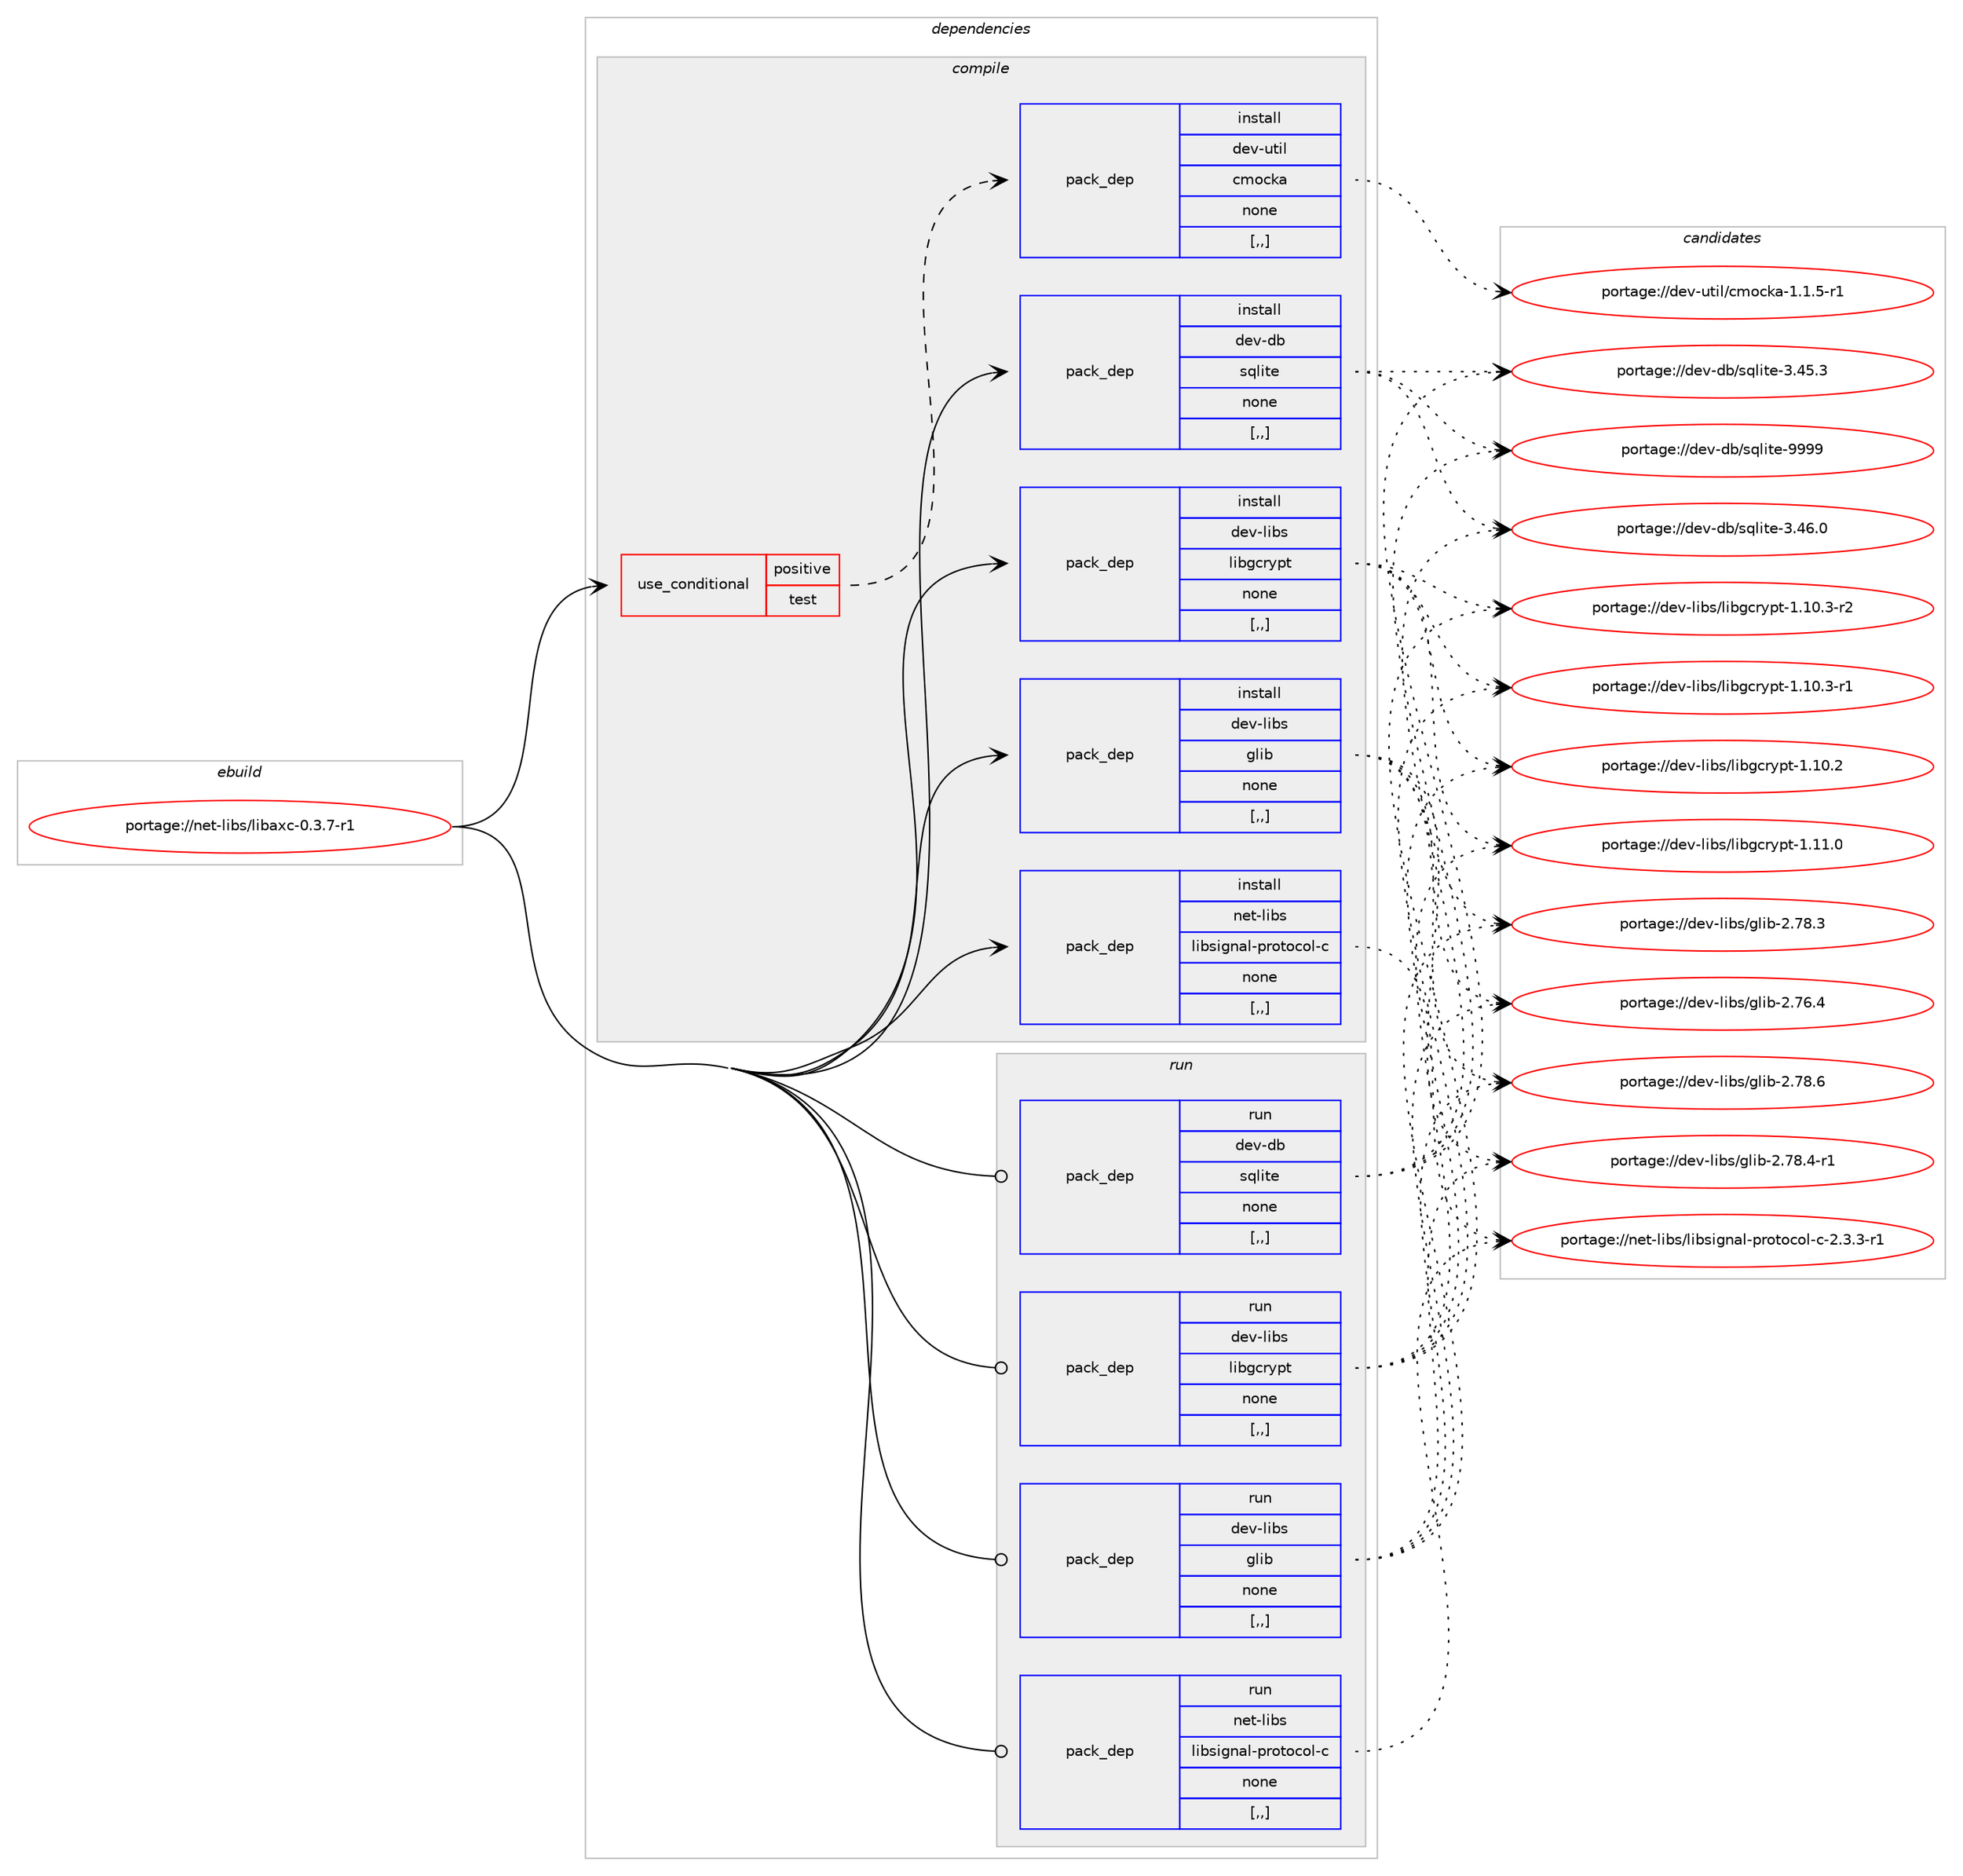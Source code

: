digraph prolog {

# *************
# Graph options
# *************

newrank=true;
concentrate=true;
compound=true;
graph [rankdir=LR,fontname=Helvetica,fontsize=10,ranksep=1.5];#, ranksep=2.5, nodesep=0.2];
edge  [arrowhead=vee];
node  [fontname=Helvetica,fontsize=10];

# **********
# The ebuild
# **********

subgraph cluster_leftcol {
color=gray;
label=<<i>ebuild</i>>;
id [label="portage://net-libs/libaxc-0.3.7-r1", color=red, width=4, href="../net-libs/libaxc-0.3.7-r1.svg"];
}

# ****************
# The dependencies
# ****************

subgraph cluster_midcol {
color=gray;
label=<<i>dependencies</i>>;
subgraph cluster_compile {
fillcolor="#eeeeee";
style=filled;
label=<<i>compile</i>>;
subgraph cond93497 {
dependency358814 [label=<<TABLE BORDER="0" CELLBORDER="1" CELLSPACING="0" CELLPADDING="4"><TR><TD ROWSPAN="3" CELLPADDING="10">use_conditional</TD></TR><TR><TD>positive</TD></TR><TR><TD>test</TD></TR></TABLE>>, shape=none, color=red];
subgraph pack262672 {
dependency358815 [label=<<TABLE BORDER="0" CELLBORDER="1" CELLSPACING="0" CELLPADDING="4" WIDTH="220"><TR><TD ROWSPAN="6" CELLPADDING="30">pack_dep</TD></TR><TR><TD WIDTH="110">install</TD></TR><TR><TD>dev-util</TD></TR><TR><TD>cmocka</TD></TR><TR><TD>none</TD></TR><TR><TD>[,,]</TD></TR></TABLE>>, shape=none, color=blue];
}
dependency358814:e -> dependency358815:w [weight=20,style="dashed",arrowhead="vee"];
}
id:e -> dependency358814:w [weight=20,style="solid",arrowhead="vee"];
subgraph pack262673 {
dependency358816 [label=<<TABLE BORDER="0" CELLBORDER="1" CELLSPACING="0" CELLPADDING="4" WIDTH="220"><TR><TD ROWSPAN="6" CELLPADDING="30">pack_dep</TD></TR><TR><TD WIDTH="110">install</TD></TR><TR><TD>dev-db</TD></TR><TR><TD>sqlite</TD></TR><TR><TD>none</TD></TR><TR><TD>[,,]</TD></TR></TABLE>>, shape=none, color=blue];
}
id:e -> dependency358816:w [weight=20,style="solid",arrowhead="vee"];
subgraph pack262674 {
dependency358817 [label=<<TABLE BORDER="0" CELLBORDER="1" CELLSPACING="0" CELLPADDING="4" WIDTH="220"><TR><TD ROWSPAN="6" CELLPADDING="30">pack_dep</TD></TR><TR><TD WIDTH="110">install</TD></TR><TR><TD>dev-libs</TD></TR><TR><TD>glib</TD></TR><TR><TD>none</TD></TR><TR><TD>[,,]</TD></TR></TABLE>>, shape=none, color=blue];
}
id:e -> dependency358817:w [weight=20,style="solid",arrowhead="vee"];
subgraph pack262675 {
dependency358818 [label=<<TABLE BORDER="0" CELLBORDER="1" CELLSPACING="0" CELLPADDING="4" WIDTH="220"><TR><TD ROWSPAN="6" CELLPADDING="30">pack_dep</TD></TR><TR><TD WIDTH="110">install</TD></TR><TR><TD>dev-libs</TD></TR><TR><TD>libgcrypt</TD></TR><TR><TD>none</TD></TR><TR><TD>[,,]</TD></TR></TABLE>>, shape=none, color=blue];
}
id:e -> dependency358818:w [weight=20,style="solid",arrowhead="vee"];
subgraph pack262676 {
dependency358819 [label=<<TABLE BORDER="0" CELLBORDER="1" CELLSPACING="0" CELLPADDING="4" WIDTH="220"><TR><TD ROWSPAN="6" CELLPADDING="30">pack_dep</TD></TR><TR><TD WIDTH="110">install</TD></TR><TR><TD>net-libs</TD></TR><TR><TD>libsignal-protocol-c</TD></TR><TR><TD>none</TD></TR><TR><TD>[,,]</TD></TR></TABLE>>, shape=none, color=blue];
}
id:e -> dependency358819:w [weight=20,style="solid",arrowhead="vee"];
}
subgraph cluster_compileandrun {
fillcolor="#eeeeee";
style=filled;
label=<<i>compile and run</i>>;
}
subgraph cluster_run {
fillcolor="#eeeeee";
style=filled;
label=<<i>run</i>>;
subgraph pack262677 {
dependency358820 [label=<<TABLE BORDER="0" CELLBORDER="1" CELLSPACING="0" CELLPADDING="4" WIDTH="220"><TR><TD ROWSPAN="6" CELLPADDING="30">pack_dep</TD></TR><TR><TD WIDTH="110">run</TD></TR><TR><TD>dev-db</TD></TR><TR><TD>sqlite</TD></TR><TR><TD>none</TD></TR><TR><TD>[,,]</TD></TR></TABLE>>, shape=none, color=blue];
}
id:e -> dependency358820:w [weight=20,style="solid",arrowhead="odot"];
subgraph pack262678 {
dependency358821 [label=<<TABLE BORDER="0" CELLBORDER="1" CELLSPACING="0" CELLPADDING="4" WIDTH="220"><TR><TD ROWSPAN="6" CELLPADDING="30">pack_dep</TD></TR><TR><TD WIDTH="110">run</TD></TR><TR><TD>dev-libs</TD></TR><TR><TD>glib</TD></TR><TR><TD>none</TD></TR><TR><TD>[,,]</TD></TR></TABLE>>, shape=none, color=blue];
}
id:e -> dependency358821:w [weight=20,style="solid",arrowhead="odot"];
subgraph pack262679 {
dependency358822 [label=<<TABLE BORDER="0" CELLBORDER="1" CELLSPACING="0" CELLPADDING="4" WIDTH="220"><TR><TD ROWSPAN="6" CELLPADDING="30">pack_dep</TD></TR><TR><TD WIDTH="110">run</TD></TR><TR><TD>dev-libs</TD></TR><TR><TD>libgcrypt</TD></TR><TR><TD>none</TD></TR><TR><TD>[,,]</TD></TR></TABLE>>, shape=none, color=blue];
}
id:e -> dependency358822:w [weight=20,style="solid",arrowhead="odot"];
subgraph pack262680 {
dependency358823 [label=<<TABLE BORDER="0" CELLBORDER="1" CELLSPACING="0" CELLPADDING="4" WIDTH="220"><TR><TD ROWSPAN="6" CELLPADDING="30">pack_dep</TD></TR><TR><TD WIDTH="110">run</TD></TR><TR><TD>net-libs</TD></TR><TR><TD>libsignal-protocol-c</TD></TR><TR><TD>none</TD></TR><TR><TD>[,,]</TD></TR></TABLE>>, shape=none, color=blue];
}
id:e -> dependency358823:w [weight=20,style="solid",arrowhead="odot"];
}
}

# **************
# The candidates
# **************

subgraph cluster_choices {
rank=same;
color=gray;
label=<<i>candidates</i>>;

subgraph choice262672 {
color=black;
nodesep=1;
choice10010111845117116105108479910911199107974549464946534511449 [label="portage://dev-util/cmocka-1.1.5-r1", color=red, width=4,href="../dev-util/cmocka-1.1.5-r1.svg"];
dependency358815:e -> choice10010111845117116105108479910911199107974549464946534511449:w [style=dotted,weight="100"];
}
subgraph choice262673 {
color=black;
nodesep=1;
choice1001011184510098471151131081051161014557575757 [label="portage://dev-db/sqlite-9999", color=red, width=4,href="../dev-db/sqlite-9999.svg"];
choice10010111845100984711511310810511610145514652544648 [label="portage://dev-db/sqlite-3.46.0", color=red, width=4,href="../dev-db/sqlite-3.46.0.svg"];
choice10010111845100984711511310810511610145514652534651 [label="portage://dev-db/sqlite-3.45.3", color=red, width=4,href="../dev-db/sqlite-3.45.3.svg"];
dependency358816:e -> choice1001011184510098471151131081051161014557575757:w [style=dotted,weight="100"];
dependency358816:e -> choice10010111845100984711511310810511610145514652544648:w [style=dotted,weight="100"];
dependency358816:e -> choice10010111845100984711511310810511610145514652534651:w [style=dotted,weight="100"];
}
subgraph choice262674 {
color=black;
nodesep=1;
choice1001011184510810598115471031081059845504655564654 [label="portage://dev-libs/glib-2.78.6", color=red, width=4,href="../dev-libs/glib-2.78.6.svg"];
choice10010111845108105981154710310810598455046555646524511449 [label="portage://dev-libs/glib-2.78.4-r1", color=red, width=4,href="../dev-libs/glib-2.78.4-r1.svg"];
choice1001011184510810598115471031081059845504655564651 [label="portage://dev-libs/glib-2.78.3", color=red, width=4,href="../dev-libs/glib-2.78.3.svg"];
choice1001011184510810598115471031081059845504655544652 [label="portage://dev-libs/glib-2.76.4", color=red, width=4,href="../dev-libs/glib-2.76.4.svg"];
dependency358817:e -> choice1001011184510810598115471031081059845504655564654:w [style=dotted,weight="100"];
dependency358817:e -> choice10010111845108105981154710310810598455046555646524511449:w [style=dotted,weight="100"];
dependency358817:e -> choice1001011184510810598115471031081059845504655564651:w [style=dotted,weight="100"];
dependency358817:e -> choice1001011184510810598115471031081059845504655544652:w [style=dotted,weight="100"];
}
subgraph choice262675 {
color=black;
nodesep=1;
choice100101118451081059811547108105981039911412111211645494649494648 [label="portage://dev-libs/libgcrypt-1.11.0", color=red, width=4,href="../dev-libs/libgcrypt-1.11.0.svg"];
choice1001011184510810598115471081059810399114121112116454946494846514511450 [label="portage://dev-libs/libgcrypt-1.10.3-r2", color=red, width=4,href="../dev-libs/libgcrypt-1.10.3-r2.svg"];
choice1001011184510810598115471081059810399114121112116454946494846514511449 [label="portage://dev-libs/libgcrypt-1.10.3-r1", color=red, width=4,href="../dev-libs/libgcrypt-1.10.3-r1.svg"];
choice100101118451081059811547108105981039911412111211645494649484650 [label="portage://dev-libs/libgcrypt-1.10.2", color=red, width=4,href="../dev-libs/libgcrypt-1.10.2.svg"];
dependency358818:e -> choice100101118451081059811547108105981039911412111211645494649494648:w [style=dotted,weight="100"];
dependency358818:e -> choice1001011184510810598115471081059810399114121112116454946494846514511450:w [style=dotted,weight="100"];
dependency358818:e -> choice1001011184510810598115471081059810399114121112116454946494846514511449:w [style=dotted,weight="100"];
dependency358818:e -> choice100101118451081059811547108105981039911412111211645494649484650:w [style=dotted,weight="100"];
}
subgraph choice262676 {
color=black;
nodesep=1;
choice1101011164510810598115471081059811510510311097108451121141111161119911110845994550465146514511449 [label="portage://net-libs/libsignal-protocol-c-2.3.3-r1", color=red, width=4,href="../net-libs/libsignal-protocol-c-2.3.3-r1.svg"];
dependency358819:e -> choice1101011164510810598115471081059811510510311097108451121141111161119911110845994550465146514511449:w [style=dotted,weight="100"];
}
subgraph choice262677 {
color=black;
nodesep=1;
choice1001011184510098471151131081051161014557575757 [label="portage://dev-db/sqlite-9999", color=red, width=4,href="../dev-db/sqlite-9999.svg"];
choice10010111845100984711511310810511610145514652544648 [label="portage://dev-db/sqlite-3.46.0", color=red, width=4,href="../dev-db/sqlite-3.46.0.svg"];
choice10010111845100984711511310810511610145514652534651 [label="portage://dev-db/sqlite-3.45.3", color=red, width=4,href="../dev-db/sqlite-3.45.3.svg"];
dependency358820:e -> choice1001011184510098471151131081051161014557575757:w [style=dotted,weight="100"];
dependency358820:e -> choice10010111845100984711511310810511610145514652544648:w [style=dotted,weight="100"];
dependency358820:e -> choice10010111845100984711511310810511610145514652534651:w [style=dotted,weight="100"];
}
subgraph choice262678 {
color=black;
nodesep=1;
choice1001011184510810598115471031081059845504655564654 [label="portage://dev-libs/glib-2.78.6", color=red, width=4,href="../dev-libs/glib-2.78.6.svg"];
choice10010111845108105981154710310810598455046555646524511449 [label="portage://dev-libs/glib-2.78.4-r1", color=red, width=4,href="../dev-libs/glib-2.78.4-r1.svg"];
choice1001011184510810598115471031081059845504655564651 [label="portage://dev-libs/glib-2.78.3", color=red, width=4,href="../dev-libs/glib-2.78.3.svg"];
choice1001011184510810598115471031081059845504655544652 [label="portage://dev-libs/glib-2.76.4", color=red, width=4,href="../dev-libs/glib-2.76.4.svg"];
dependency358821:e -> choice1001011184510810598115471031081059845504655564654:w [style=dotted,weight="100"];
dependency358821:e -> choice10010111845108105981154710310810598455046555646524511449:w [style=dotted,weight="100"];
dependency358821:e -> choice1001011184510810598115471031081059845504655564651:w [style=dotted,weight="100"];
dependency358821:e -> choice1001011184510810598115471031081059845504655544652:w [style=dotted,weight="100"];
}
subgraph choice262679 {
color=black;
nodesep=1;
choice100101118451081059811547108105981039911412111211645494649494648 [label="portage://dev-libs/libgcrypt-1.11.0", color=red, width=4,href="../dev-libs/libgcrypt-1.11.0.svg"];
choice1001011184510810598115471081059810399114121112116454946494846514511450 [label="portage://dev-libs/libgcrypt-1.10.3-r2", color=red, width=4,href="../dev-libs/libgcrypt-1.10.3-r2.svg"];
choice1001011184510810598115471081059810399114121112116454946494846514511449 [label="portage://dev-libs/libgcrypt-1.10.3-r1", color=red, width=4,href="../dev-libs/libgcrypt-1.10.3-r1.svg"];
choice100101118451081059811547108105981039911412111211645494649484650 [label="portage://dev-libs/libgcrypt-1.10.2", color=red, width=4,href="../dev-libs/libgcrypt-1.10.2.svg"];
dependency358822:e -> choice100101118451081059811547108105981039911412111211645494649494648:w [style=dotted,weight="100"];
dependency358822:e -> choice1001011184510810598115471081059810399114121112116454946494846514511450:w [style=dotted,weight="100"];
dependency358822:e -> choice1001011184510810598115471081059810399114121112116454946494846514511449:w [style=dotted,weight="100"];
dependency358822:e -> choice100101118451081059811547108105981039911412111211645494649484650:w [style=dotted,weight="100"];
}
subgraph choice262680 {
color=black;
nodesep=1;
choice1101011164510810598115471081059811510510311097108451121141111161119911110845994550465146514511449 [label="portage://net-libs/libsignal-protocol-c-2.3.3-r1", color=red, width=4,href="../net-libs/libsignal-protocol-c-2.3.3-r1.svg"];
dependency358823:e -> choice1101011164510810598115471081059811510510311097108451121141111161119911110845994550465146514511449:w [style=dotted,weight="100"];
}
}

}
